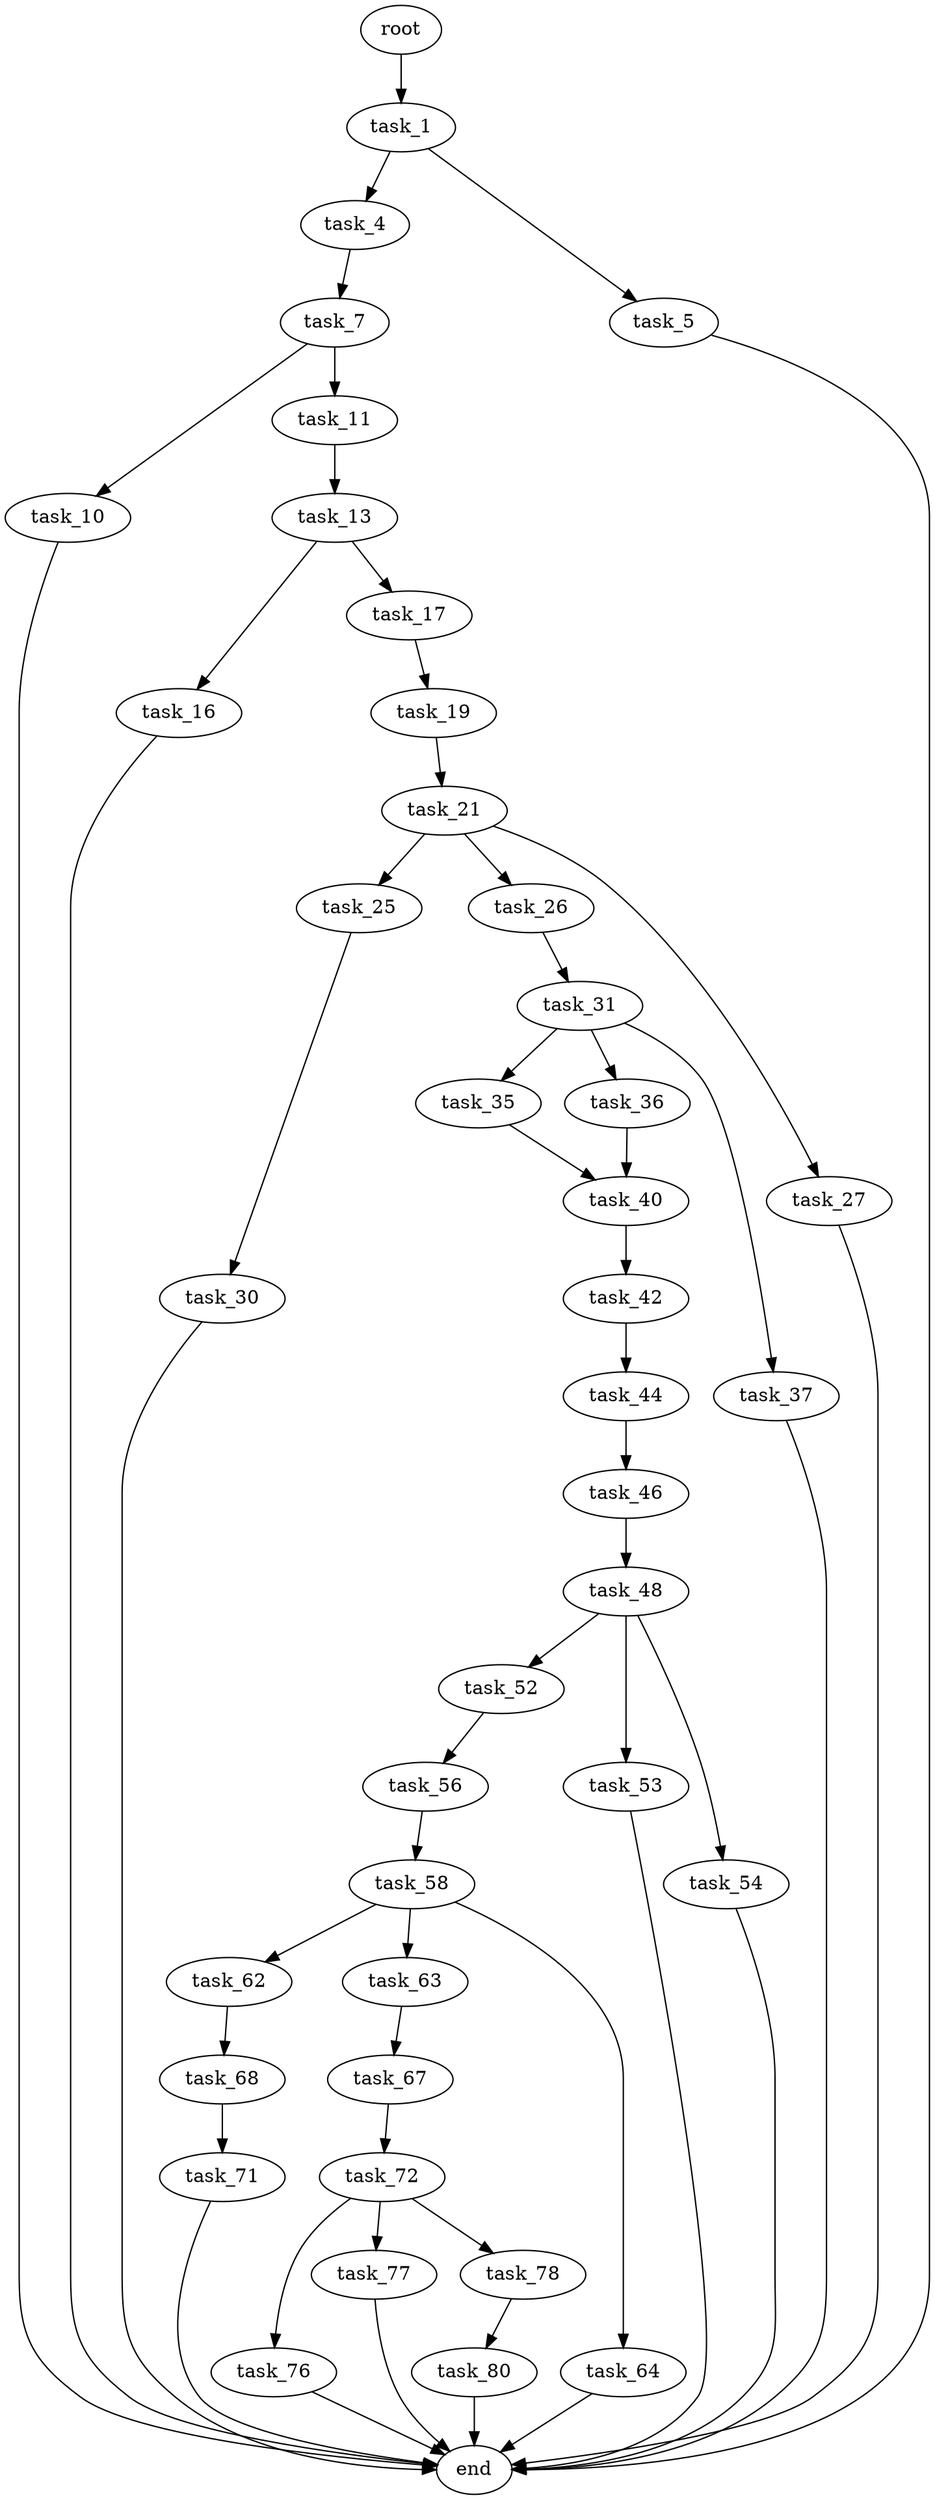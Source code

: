 digraph G {
  root [size="0.000000"];
  task_1 [size="1674816273.000000"];
  task_4 [size="8589934592.000000"];
  task_5 [size="2980912677.000000"];
  task_7 [size="31259406922.000000"];
  end [size="0.000000"];
  task_10 [size="813254109408.000000"];
  task_11 [size="45352254572.000000"];
  task_13 [size="189392569788.000000"];
  task_16 [size="10362857583.000000"];
  task_17 [size="25139470607.000000"];
  task_19 [size="1073741824000.000000"];
  task_21 [size="1077740984.000000"];
  task_25 [size="9819541441.000000"];
  task_26 [size="637142189178.000000"];
  task_27 [size="1073741824000.000000"];
  task_30 [size="2488793071.000000"];
  task_31 [size="68719476736.000000"];
  task_35 [size="549755813888.000000"];
  task_36 [size="628405603950.000000"];
  task_37 [size="23991885616.000000"];
  task_40 [size="4498146482.000000"];
  task_42 [size="31227974958.000000"];
  task_44 [size="614371652.000000"];
  task_46 [size="12613787680.000000"];
  task_48 [size="1073741824000.000000"];
  task_52 [size="68719476736.000000"];
  task_53 [size="22399298607.000000"];
  task_54 [size="757220713926.000000"];
  task_56 [size="68719476736.000000"];
  task_58 [size="134217728000.000000"];
  task_62 [size="9841812505.000000"];
  task_63 [size="28991029248.000000"];
  task_64 [size="549755813888.000000"];
  task_68 [size="134217728000.000000"];
  task_67 [size="5162675758.000000"];
  task_72 [size="231928233984.000000"];
  task_71 [size="305373051598.000000"];
  task_76 [size="12294695480.000000"];
  task_77 [size="10857656678.000000"];
  task_78 [size="445564310086.000000"];
  task_80 [size="134217728000.000000"];

  root -> task_1 [size="1.000000"];
  task_1 -> task_4 [size="33554432.000000"];
  task_1 -> task_5 [size="33554432.000000"];
  task_4 -> task_7 [size="33554432.000000"];
  task_5 -> end [size="1.000000"];
  task_7 -> task_10 [size="838860800.000000"];
  task_7 -> task_11 [size="838860800.000000"];
  task_10 -> end [size="1.000000"];
  task_11 -> task_13 [size="838860800.000000"];
  task_13 -> task_16 [size="301989888.000000"];
  task_13 -> task_17 [size="301989888.000000"];
  task_16 -> end [size="1.000000"];
  task_17 -> task_19 [size="679477248.000000"];
  task_19 -> task_21 [size="838860800.000000"];
  task_21 -> task_25 [size="134217728.000000"];
  task_21 -> task_26 [size="134217728.000000"];
  task_21 -> task_27 [size="134217728.000000"];
  task_25 -> task_30 [size="301989888.000000"];
  task_26 -> task_31 [size="838860800.000000"];
  task_27 -> end [size="1.000000"];
  task_30 -> end [size="1.000000"];
  task_31 -> task_35 [size="134217728.000000"];
  task_31 -> task_36 [size="134217728.000000"];
  task_31 -> task_37 [size="134217728.000000"];
  task_35 -> task_40 [size="536870912.000000"];
  task_36 -> task_40 [size="411041792.000000"];
  task_37 -> end [size="1.000000"];
  task_40 -> task_42 [size="536870912.000000"];
  task_42 -> task_44 [size="75497472.000000"];
  task_44 -> task_46 [size="33554432.000000"];
  task_46 -> task_48 [size="411041792.000000"];
  task_48 -> task_52 [size="838860800.000000"];
  task_48 -> task_53 [size="838860800.000000"];
  task_48 -> task_54 [size="838860800.000000"];
  task_52 -> task_56 [size="134217728.000000"];
  task_53 -> end [size="1.000000"];
  task_54 -> end [size="1.000000"];
  task_56 -> task_58 [size="134217728.000000"];
  task_58 -> task_62 [size="209715200.000000"];
  task_58 -> task_63 [size="209715200.000000"];
  task_58 -> task_64 [size="209715200.000000"];
  task_62 -> task_68 [size="209715200.000000"];
  task_63 -> task_67 [size="75497472.000000"];
  task_64 -> end [size="1.000000"];
  task_68 -> task_71 [size="209715200.000000"];
  task_67 -> task_72 [size="411041792.000000"];
  task_72 -> task_76 [size="301989888.000000"];
  task_72 -> task_77 [size="301989888.000000"];
  task_72 -> task_78 [size="301989888.000000"];
  task_71 -> end [size="1.000000"];
  task_76 -> end [size="1.000000"];
  task_77 -> end [size="1.000000"];
  task_78 -> task_80 [size="301989888.000000"];
  task_80 -> end [size="1.000000"];
}
